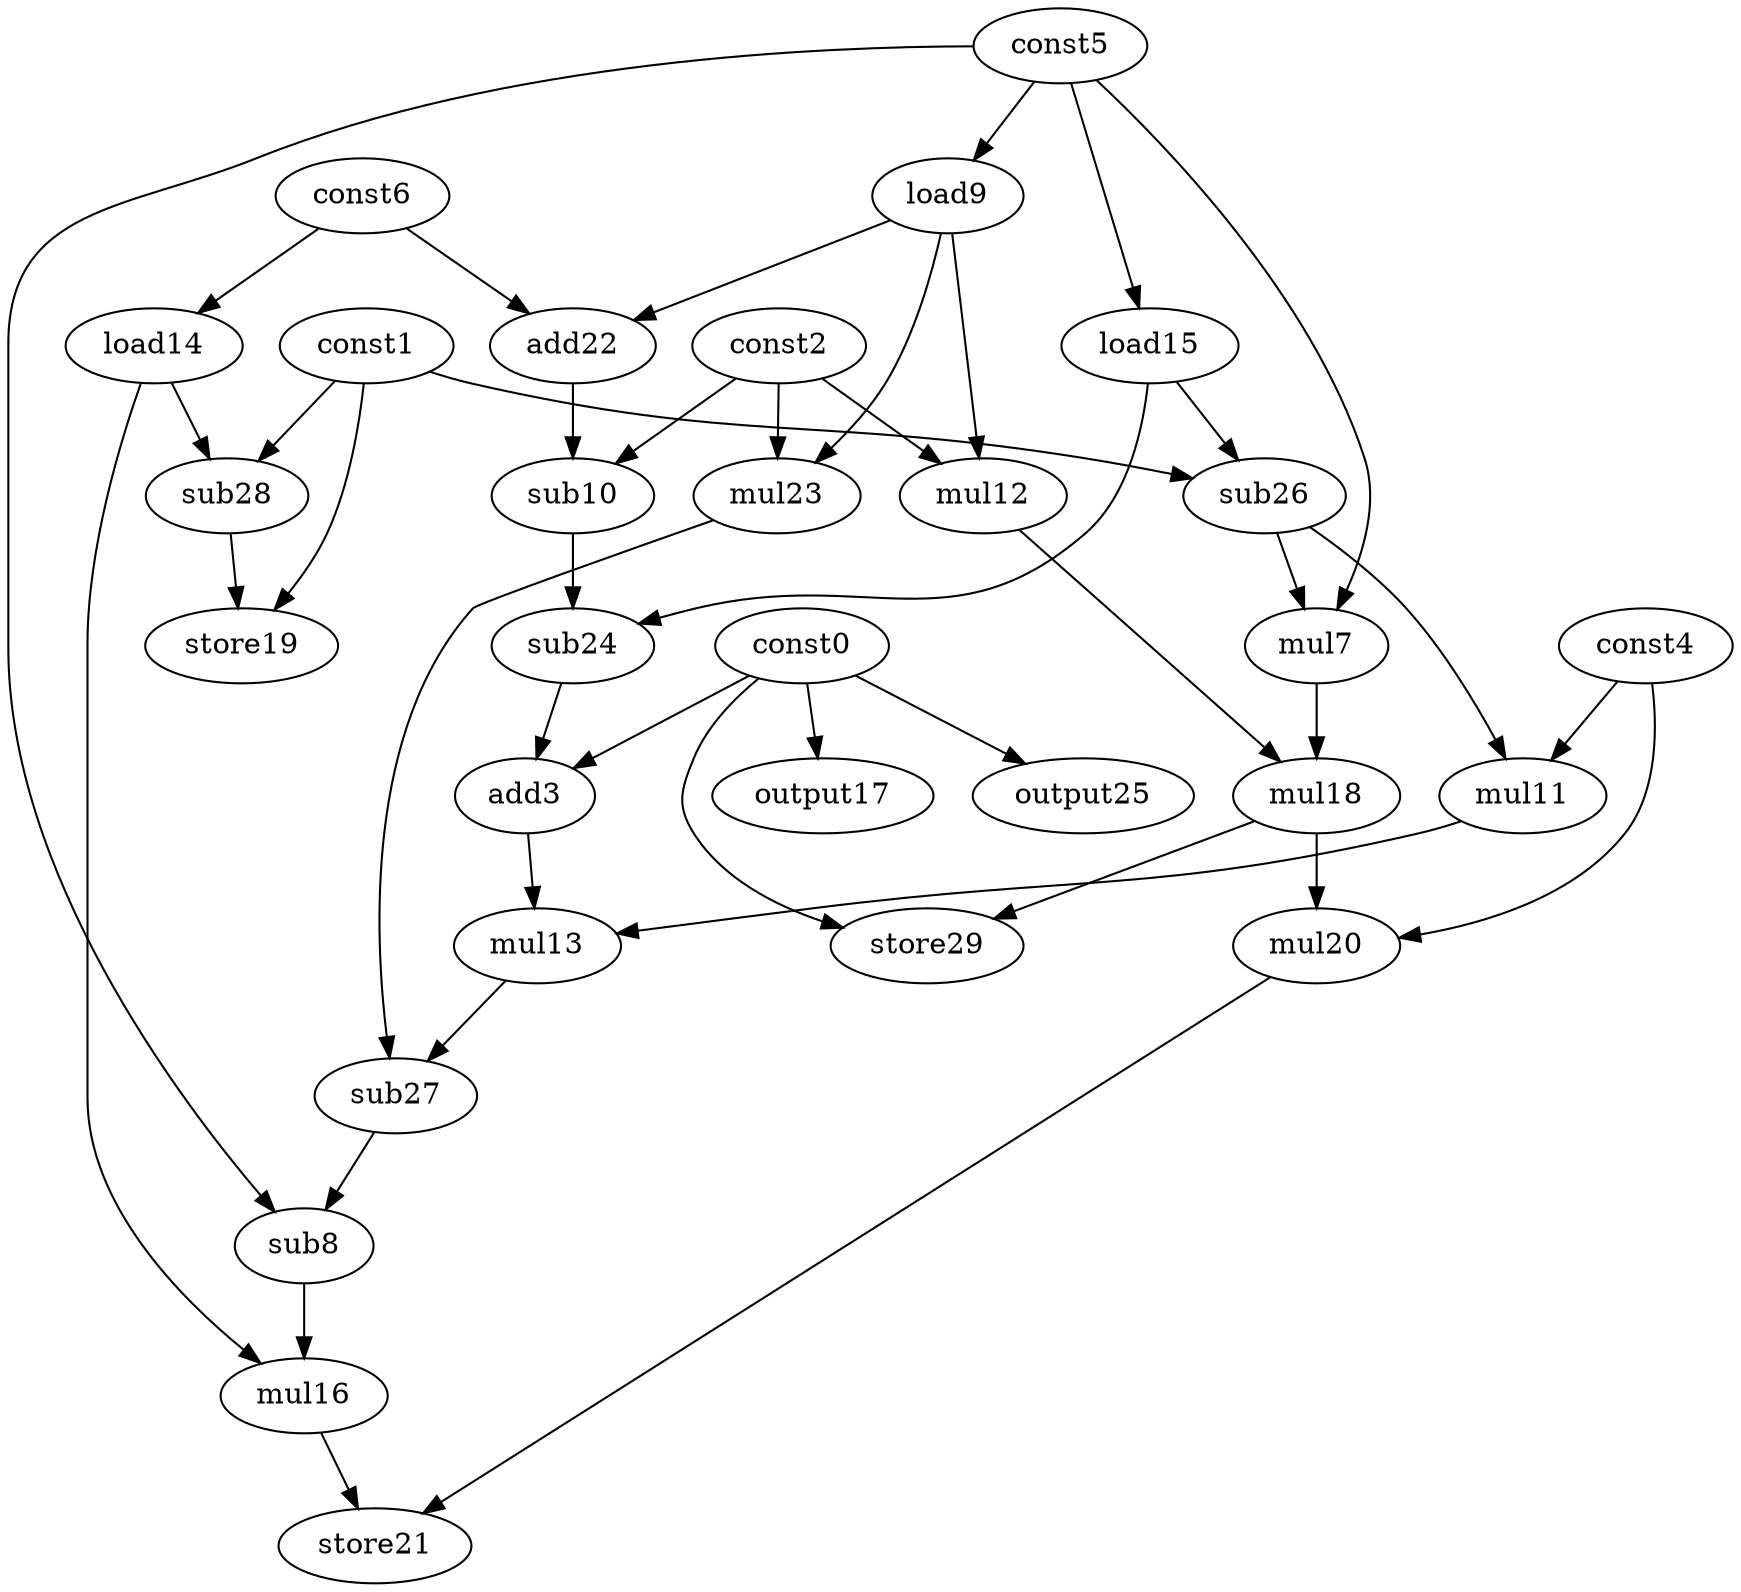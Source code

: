 digraph G { 
const0[opcode=const]; 
const1[opcode=const]; 
const2[opcode=const]; 
add3[opcode=add]; 
const4[opcode=const]; 
const5[opcode=const]; 
const6[opcode=const]; 
mul7[opcode=mul]; 
sub8[opcode=sub]; 
load9[opcode=load]; 
sub10[opcode=sub]; 
mul11[opcode=mul]; 
mul12[opcode=mul]; 
mul13[opcode=mul]; 
load14[opcode=load]; 
load15[opcode=load]; 
mul16[opcode=mul]; 
output17[opcode=output]; 
mul18[opcode=mul]; 
store19[opcode=store]; 
mul20[opcode=mul]; 
store21[opcode=store]; 
add22[opcode=add]; 
mul23[opcode=mul]; 
sub24[opcode=sub]; 
output25[opcode=output]; 
sub26[opcode=sub]; 
sub27[opcode=sub]; 
sub28[opcode=sub]; 
store29[opcode=store]; 
const5->load9[operand=0];
const6->load14[operand=0];
const5->load15[operand=0];
const0->output17[operand=0];
const0->output25[operand=0];
load9->mul12[operand=0];
const2->mul12[operand=1];
load9->add22[operand=0];
const6->add22[operand=1];
load9->mul23[operand=0];
const2->mul23[operand=1];
const1->sub26[operand=0];
load15->sub26[operand=1];
const1->sub28[operand=0];
load14->sub28[operand=1];
sub26->mul7[operand=0];
const5->mul7[operand=1];
const2->sub10[operand=0];
add22->sub10[operand=1];
sub26->mul11[operand=0];
const4->mul11[operand=1];
const1->store19[operand=0];
sub28->store19[operand=1];
mul12->mul18[operand=0];
mul7->mul18[operand=1];
sub10->sub24[operand=0];
load15->sub24[operand=1];
sub24->add3[operand=0];
const0->add3[operand=1];
mul18->mul20[operand=0];
const4->mul20[operand=1];
const0->store29[operand=0];
mul18->store29[operand=1];
add3->mul13[operand=0];
mul11->mul13[operand=1];
mul13->sub27[operand=0];
mul23->sub27[operand=1];
sub27->sub8[operand=0];
const5->sub8[operand=1];
sub8->mul16[operand=0];
load14->mul16[operand=1];
mul16->store21[operand=0];
mul20->store21[operand=1];
}
